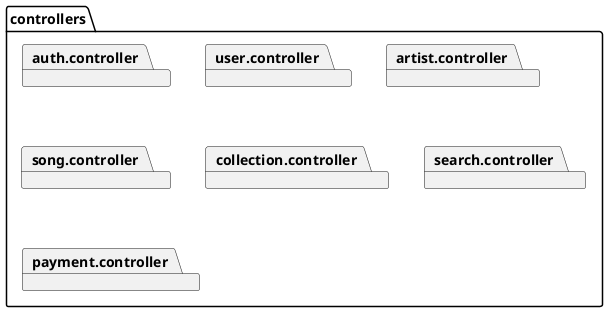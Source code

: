 @startuml

package controllers {
    package auth.controller
    package user.controller
    package artist.controller
    package song.controller
    package collection.controller
    package search.controller
    package payment.controller
}

@enduml